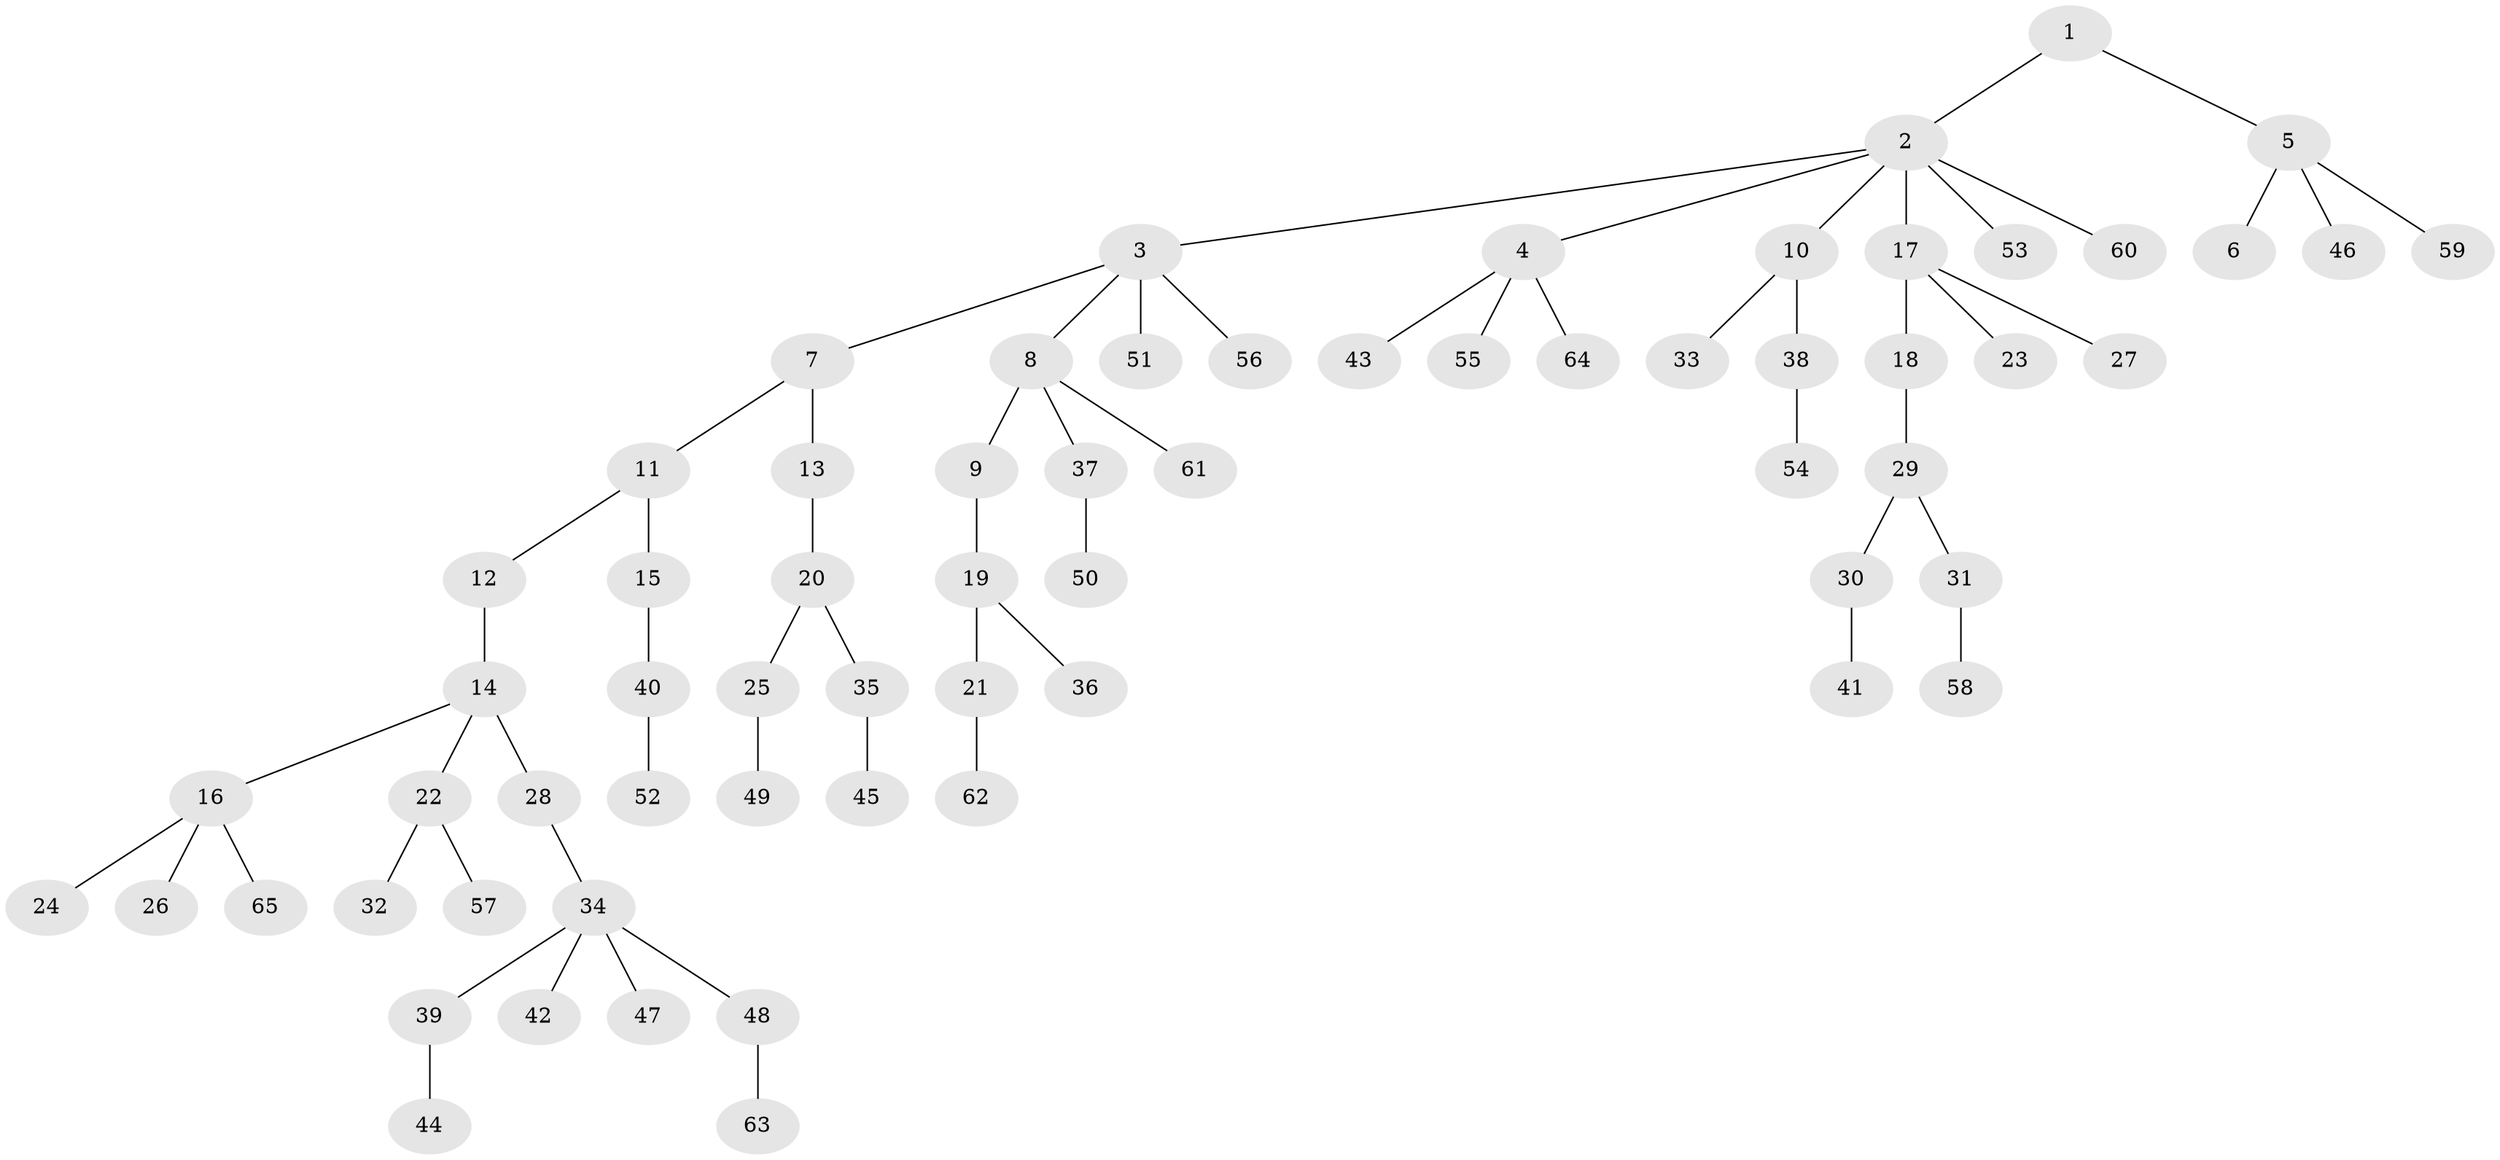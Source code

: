 // Generated by graph-tools (version 1.1) at 2025/26/03/09/25 03:26:31]
// undirected, 65 vertices, 64 edges
graph export_dot {
graph [start="1"]
  node [color=gray90,style=filled];
  1;
  2;
  3;
  4;
  5;
  6;
  7;
  8;
  9;
  10;
  11;
  12;
  13;
  14;
  15;
  16;
  17;
  18;
  19;
  20;
  21;
  22;
  23;
  24;
  25;
  26;
  27;
  28;
  29;
  30;
  31;
  32;
  33;
  34;
  35;
  36;
  37;
  38;
  39;
  40;
  41;
  42;
  43;
  44;
  45;
  46;
  47;
  48;
  49;
  50;
  51;
  52;
  53;
  54;
  55;
  56;
  57;
  58;
  59;
  60;
  61;
  62;
  63;
  64;
  65;
  1 -- 2;
  1 -- 5;
  2 -- 3;
  2 -- 4;
  2 -- 10;
  2 -- 17;
  2 -- 53;
  2 -- 60;
  3 -- 7;
  3 -- 8;
  3 -- 51;
  3 -- 56;
  4 -- 43;
  4 -- 55;
  4 -- 64;
  5 -- 6;
  5 -- 46;
  5 -- 59;
  7 -- 11;
  7 -- 13;
  8 -- 9;
  8 -- 37;
  8 -- 61;
  9 -- 19;
  10 -- 33;
  10 -- 38;
  11 -- 12;
  11 -- 15;
  12 -- 14;
  13 -- 20;
  14 -- 16;
  14 -- 22;
  14 -- 28;
  15 -- 40;
  16 -- 24;
  16 -- 26;
  16 -- 65;
  17 -- 18;
  17 -- 23;
  17 -- 27;
  18 -- 29;
  19 -- 21;
  19 -- 36;
  20 -- 25;
  20 -- 35;
  21 -- 62;
  22 -- 32;
  22 -- 57;
  25 -- 49;
  28 -- 34;
  29 -- 30;
  29 -- 31;
  30 -- 41;
  31 -- 58;
  34 -- 39;
  34 -- 42;
  34 -- 47;
  34 -- 48;
  35 -- 45;
  37 -- 50;
  38 -- 54;
  39 -- 44;
  40 -- 52;
  48 -- 63;
}
